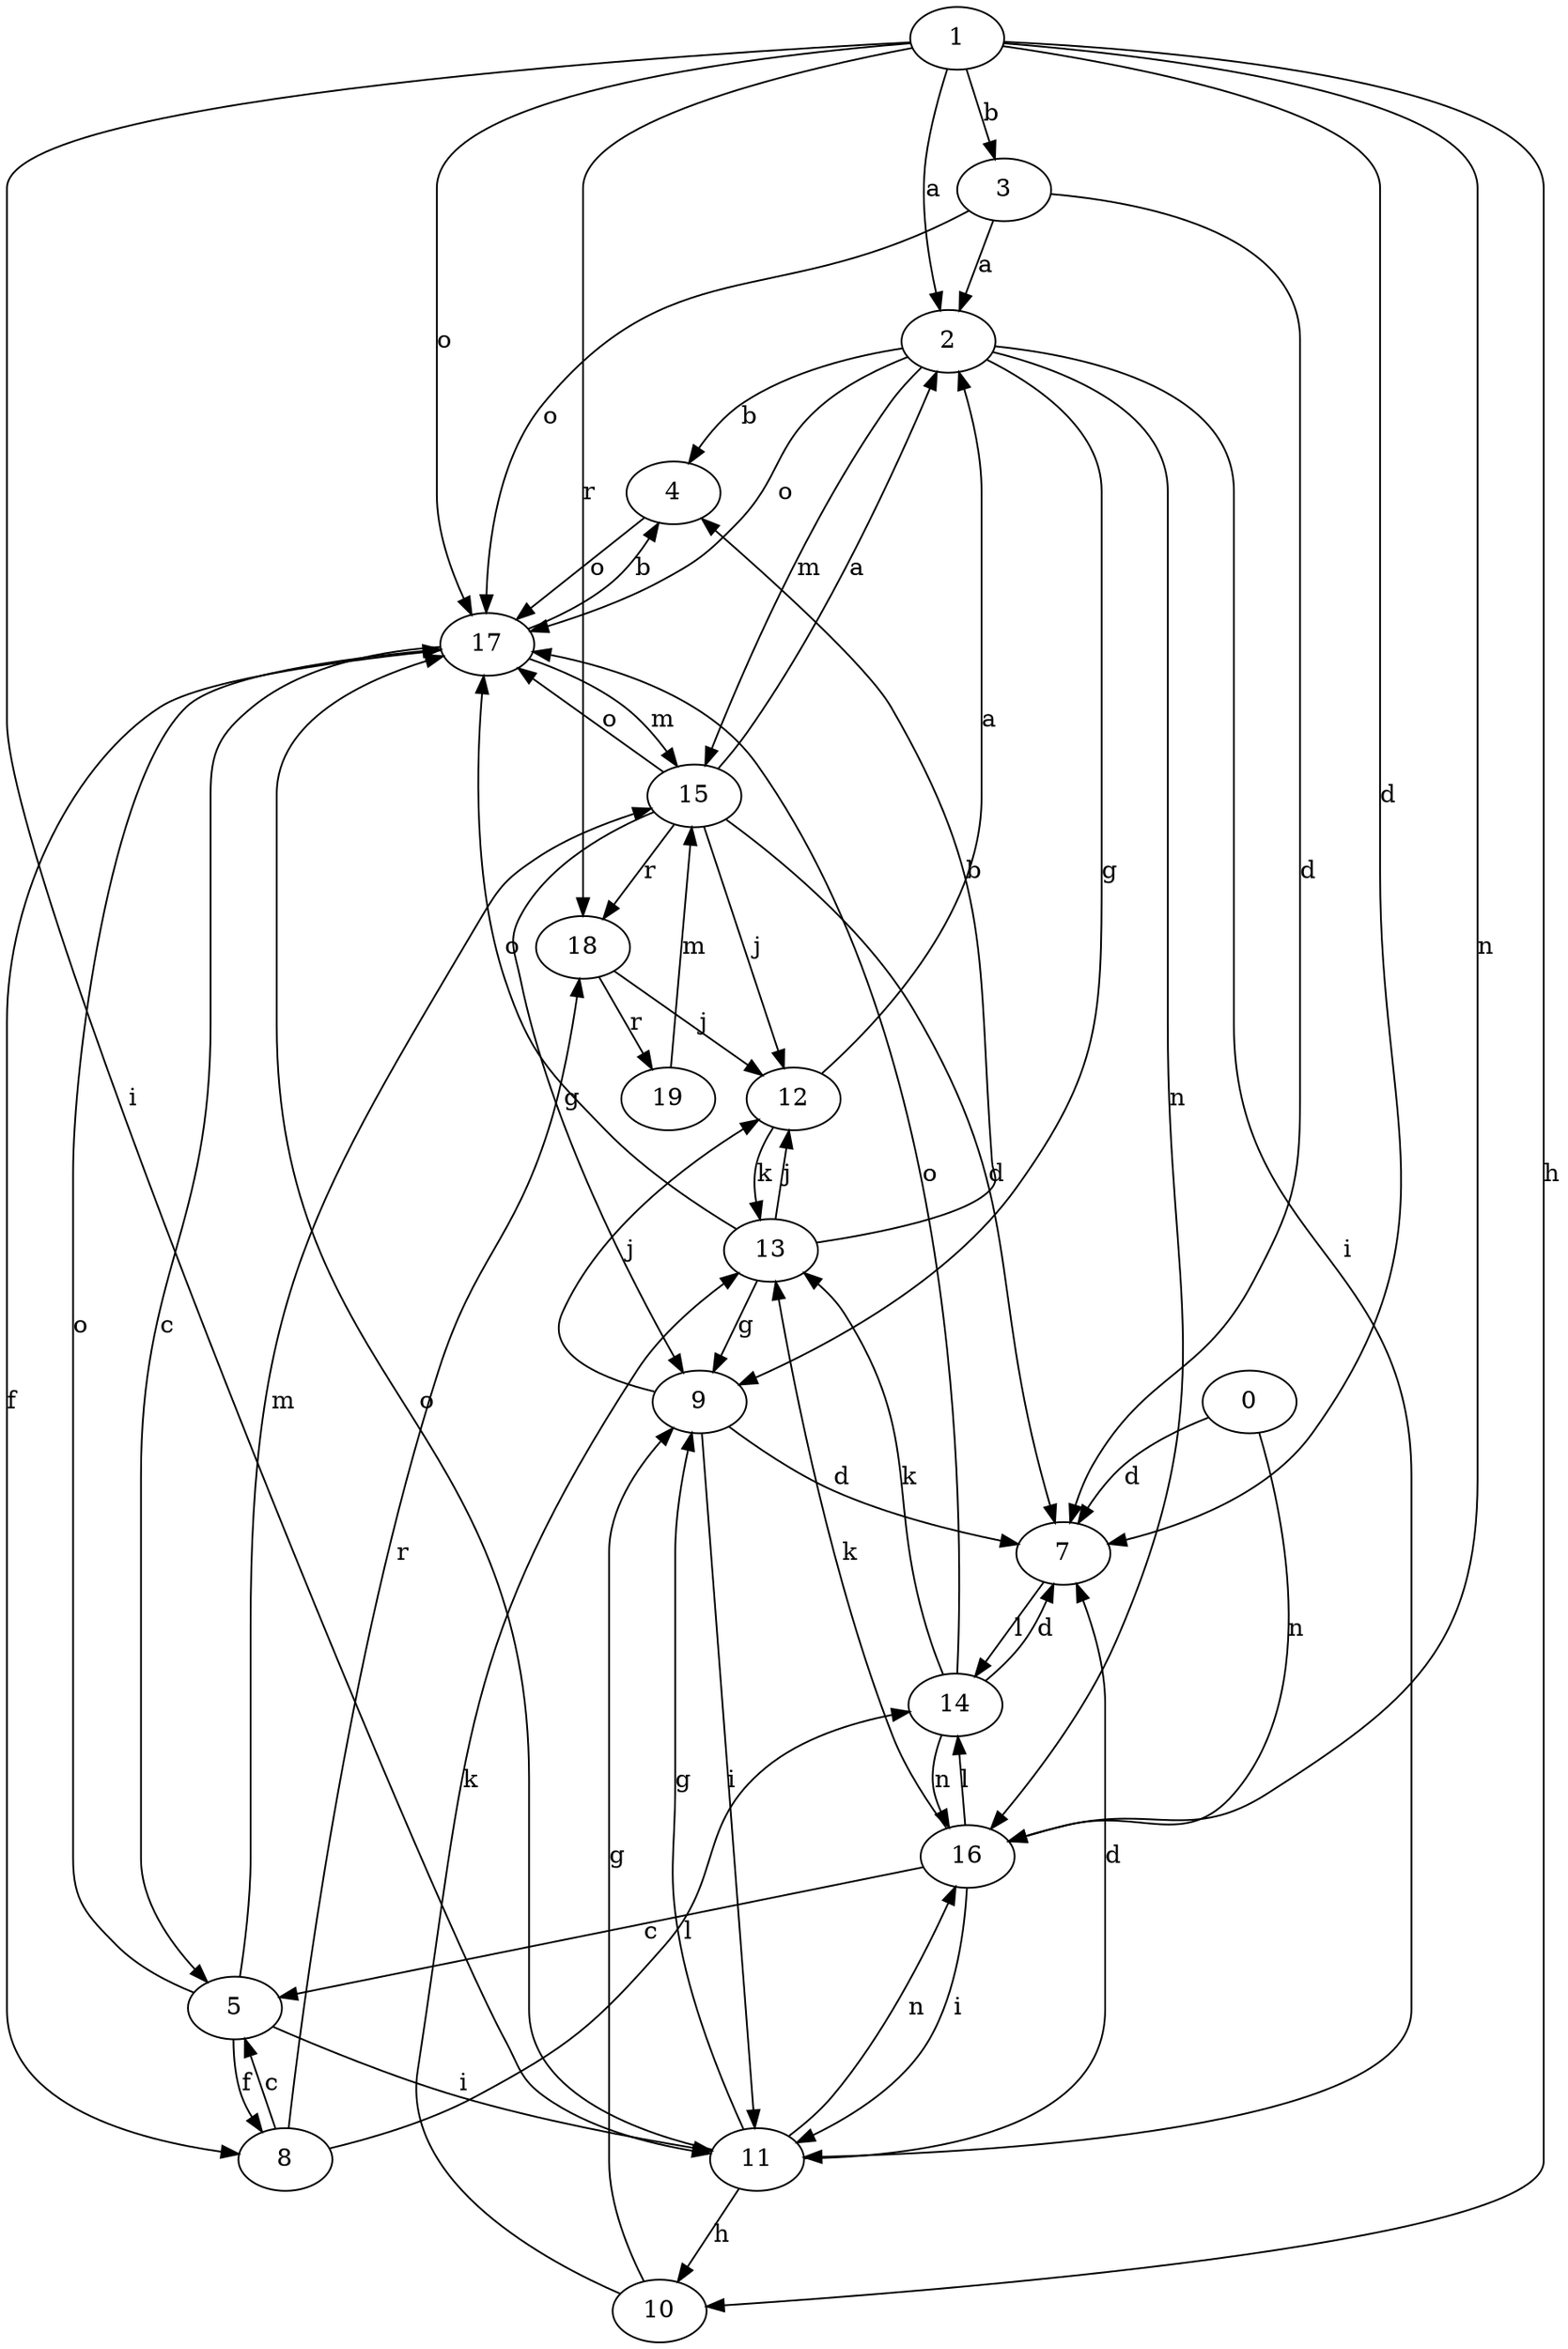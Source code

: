 strict digraph  {
1;
2;
3;
4;
5;
7;
8;
9;
10;
11;
12;
13;
14;
15;
16;
17;
18;
0;
19;
1 -> 2  [label=a];
1 -> 3  [label=b];
1 -> 7  [label=d];
1 -> 10  [label=h];
1 -> 11  [label=i];
1 -> 16  [label=n];
1 -> 17  [label=o];
1 -> 18  [label=r];
2 -> 4  [label=b];
2 -> 9  [label=g];
2 -> 11  [label=i];
2 -> 15  [label=m];
2 -> 16  [label=n];
2 -> 17  [label=o];
3 -> 2  [label=a];
3 -> 7  [label=d];
3 -> 17  [label=o];
4 -> 17  [label=o];
5 -> 8  [label=f];
5 -> 11  [label=i];
5 -> 15  [label=m];
5 -> 17  [label=o];
7 -> 14  [label=l];
8 -> 5  [label=c];
8 -> 14  [label=l];
8 -> 18  [label=r];
9 -> 7  [label=d];
9 -> 11  [label=i];
9 -> 12  [label=j];
10 -> 9  [label=g];
10 -> 13  [label=k];
11 -> 7  [label=d];
11 -> 9  [label=g];
11 -> 10  [label=h];
11 -> 16  [label=n];
11 -> 17  [label=o];
12 -> 2  [label=a];
12 -> 13  [label=k];
13 -> 4  [label=b];
13 -> 9  [label=g];
13 -> 12  [label=j];
13 -> 17  [label=o];
14 -> 7  [label=d];
14 -> 13  [label=k];
14 -> 16  [label=n];
14 -> 17  [label=o];
15 -> 2  [label=a];
15 -> 7  [label=d];
15 -> 9  [label=g];
15 -> 12  [label=j];
15 -> 17  [label=o];
15 -> 18  [label=r];
16 -> 5  [label=c];
16 -> 11  [label=i];
16 -> 13  [label=k];
16 -> 14  [label=l];
17 -> 4  [label=b];
17 -> 5  [label=c];
17 -> 8  [label=f];
17 -> 15  [label=m];
18 -> 12  [label=j];
18 -> 19  [label=r];
0 -> 7  [label=d];
0 -> 16  [label=n];
19 -> 15  [label=m];
}
